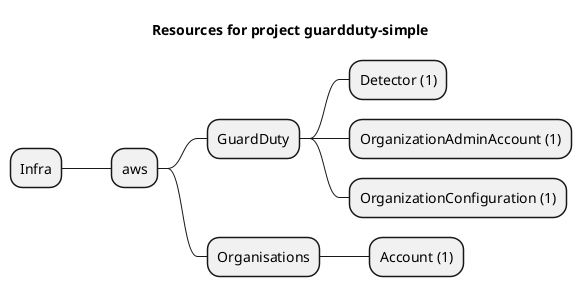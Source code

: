@startmindmap
title Resources for project guardduty-simple
skinparam monochrome true
+ Infra
++ aws
+++ GuardDuty
++++ Detector (1)
++++ OrganizationAdminAccount (1)
++++ OrganizationConfiguration (1)
+++ Organisations
++++ Account (1)
@endmindmap